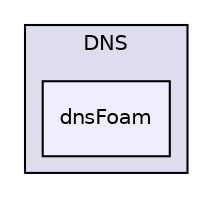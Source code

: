 digraph "applications/solvers/DNS/dnsFoam" {
  bgcolor=transparent;
  compound=true
  node [ fontsize="10", fontname="Helvetica"];
  edge [ labelfontsize="10", labelfontname="Helvetica"];
  subgraph clusterdir_cd92214bc98a4694331953f5bfc53511 {
    graph [ bgcolor="#ddddee", pencolor="black", label="DNS" fontname="Helvetica", fontsize="10", URL="dir_cd92214bc98a4694331953f5bfc53511.html"]
  dir_86649e9769991d19bbf486690d08bde1 [shape=box, label="dnsFoam", style="filled", fillcolor="#eeeeff", pencolor="black", URL="dir_86649e9769991d19bbf486690d08bde1.html"];
  }
}
